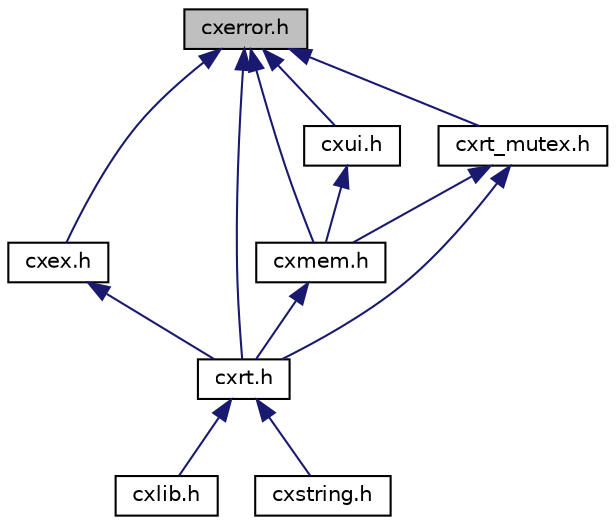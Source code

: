 digraph "cxerror.h"
{
  edge [fontname="Helvetica",fontsize="10",labelfontname="Helvetica",labelfontsize="10"];
  node [fontname="Helvetica",fontsize="10",shape=record];
  Node1 [label="cxerror.h",height=0.2,width=0.4,color="black", fillcolor="grey75", style="filled", fontcolor="black"];
  Node1 -> Node2 [dir="back",color="midnightblue",fontsize="10",style="solid",fontname="Helvetica"];
  Node2 [label="cxex.h",height=0.2,width=0.4,color="black", fillcolor="white", style="filled",URL="$a00011.html",tooltip="Exception handling. "];
  Node2 -> Node3 [dir="back",color="midnightblue",fontsize="10",style="solid",fontname="Helvetica"];
  Node3 [label="cxrt.h",height=0.2,width=0.4,color="black", fillcolor="white", style="filled",URL="$a00020_source.html"];
  Node3 -> Node4 [dir="back",color="midnightblue",fontsize="10",style="solid",fontname="Helvetica"];
  Node4 [label="cxlib.h",height=0.2,width=0.4,color="black", fillcolor="white", style="filled",URL="$a00014.html",tooltip="Single header file for entire library. "];
  Node3 -> Node5 [dir="back",color="midnightblue",fontsize="10",style="solid",fontname="Helvetica"];
  Node5 [label="cxstring.h",height=0.2,width=0.4,color="black", fillcolor="white", style="filled",URL="$a00026.html",tooltip="Strings. "];
  Node1 -> Node6 [dir="back",color="midnightblue",fontsize="10",style="solid",fontname="Helvetica"];
  Node6 [label="cxmem.h",height=0.2,width=0.4,color="black", fillcolor="white", style="filled",URL="$a00017.html",tooltip="Memory management. "];
  Node6 -> Node3 [dir="back",color="midnightblue",fontsize="10",style="solid",fontname="Helvetica"];
  Node1 -> Node3 [dir="back",color="midnightblue",fontsize="10",style="solid",fontname="Helvetica"];
  Node1 -> Node7 [dir="back",color="midnightblue",fontsize="10",style="solid",fontname="Helvetica"];
  Node7 [label="cxrt_mutex.h",height=0.2,width=0.4,color="black", fillcolor="white", style="filled",URL="$a00023_source.html"];
  Node7 -> Node6 [dir="back",color="midnightblue",fontsize="10",style="solid",fontname="Helvetica"];
  Node7 -> Node3 [dir="back",color="midnightblue",fontsize="10",style="solid",fontname="Helvetica"];
  Node1 -> Node8 [dir="back",color="midnightblue",fontsize="10",style="solid",fontname="Helvetica"];
  Node8 [label="cxui.h",height=0.2,width=0.4,color="black", fillcolor="white", style="filled",URL="$a00029_source.html"];
  Node8 -> Node6 [dir="back",color="midnightblue",fontsize="10",style="solid",fontname="Helvetica"];
}

